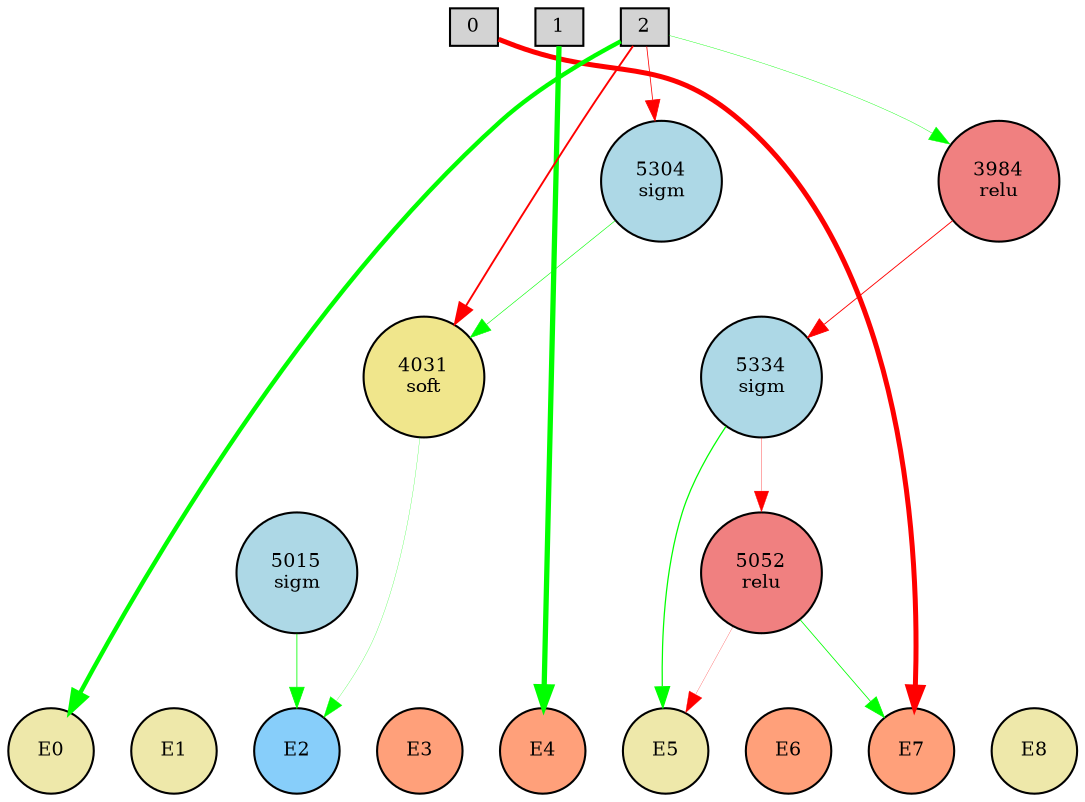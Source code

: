 digraph {
	node [fontsize=9 height=0.2 shape=circle width=0.2]
	subgraph inputs {
		node [shape=box style=filled]
		rank=source
		0 [fillcolor=lightgray]
		1 [fillcolor=lightgray]
		0 -> 1 [style=invis]
		2 [fillcolor=lightgray]
		1 -> 2 [style=invis]
	}
	subgraph outputs {
		node [style=filled]
		rank=sink
		E0 [fillcolor=palegoldenrod fontsize=9 height=0.2 shape=circle width=0.2]
		E1 [fillcolor=palegoldenrod fontsize=9 height=0.2 shape=circle width=0.2]
		E0 -> E1 [style=invis]
		E2 [fillcolor=lightskyblue fontsize=9 height=0.2 shape=circle width=0.2]
		E1 -> E2 [style=invis]
		E3 [fillcolor=lightsalmon fontsize=9 height=0.2 shape=circle width=0.2]
		E2 -> E3 [style=invis]
		E4 [fillcolor=lightsalmon fontsize=9 height=0.2 shape=circle width=0.2]
		E3 -> E4 [style=invis]
		E5 [fillcolor=palegoldenrod fontsize=9 height=0.2 shape=circle width=0.2]
		E4 -> E5 [style=invis]
		E6 [fillcolor=lightsalmon fontsize=9 height=0.2 shape=circle width=0.2]
		E5 -> E6 [style=invis]
		E7 [fillcolor=lightsalmon fontsize=9 height=0.2 shape=circle width=0.2]
		E6 -> E7 [style=invis]
		E8 [fillcolor=palegoldenrod fontsize=9 height=0.2 shape=circle width=0.2]
		E7 -> E8 [style=invis]
	}
	5052 [label="5052
relu" fillcolor=lightcoral style=filled]
	5304 [label="5304
sigm" fillcolor=lightblue style=filled]
	3984 [label="3984
relu" fillcolor=lightcoral style=filled]
	5015 [label="5015
sigm" fillcolor=lightblue style=filled]
	5334 [label="5334
sigm" fillcolor=lightblue style=filled]
	4031 [label="4031
soft" fillcolor=khaki style=filled]
	2 -> E0 [color=green penwidth=2.101191542142462 style=solid]
	0 -> E7 [color=red penwidth=2.4000000100794865 style=solid]
	1 -> E4 [color=green penwidth=2.5340250293981974 style=solid]
	2 -> 3984 [color=green penwidth=0.1950506128812769 style=solid]
	2 -> 4031 [color=red penwidth=0.9104527832416457 style=solid]
	4031 -> E2 [color=green penwidth=0.12067401435560549 style=solid]
	5015 -> E2 [color=green penwidth=0.38765195199845115 style=solid]
	5052 -> E5 [color=red penwidth=0.11730100750770082 style=solid]
	5052 -> E7 [color=green penwidth=0.3927089954051384 style=solid]
	2 -> 5304 [color=red penwidth=0.38275376993601506 style=solid]
	5304 -> 4031 [color=green penwidth=0.285565458446676 style=solid]
	3984 -> 5334 [color=red penwidth=0.43431184292968505 style=solid]
	5334 -> 5052 [color=red penwidth=0.1597746848000175 style=solid]
	5334 -> E5 [color=green penwidth=0.6015556689835057 style=solid]
}
